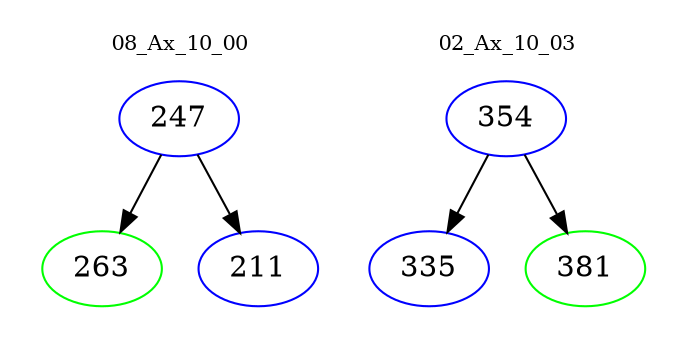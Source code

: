 digraph{
subgraph cluster_0 {
color = white
label = "08_Ax_10_00";
fontsize=10;
T0_247 [label="247", color="blue"]
T0_247 -> T0_263 [color="black"]
T0_263 [label="263", color="green"]
T0_247 -> T0_211 [color="black"]
T0_211 [label="211", color="blue"]
}
subgraph cluster_1 {
color = white
label = "02_Ax_10_03";
fontsize=10;
T1_354 [label="354", color="blue"]
T1_354 -> T1_335 [color="black"]
T1_335 [label="335", color="blue"]
T1_354 -> T1_381 [color="black"]
T1_381 [label="381", color="green"]
}
}

